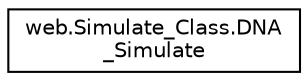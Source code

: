 digraph "Graphical Class Hierarchy"
{
  edge [fontname="Helvetica",fontsize="10",labelfontname="Helvetica",labelfontsize="10"];
  node [fontname="Helvetica",fontsize="10",shape=record];
  rankdir="LR";
  Node1 [label="web.Simulate_Class.DNA\l_Simulate",height=0.2,width=0.4,color="black", fillcolor="white", style="filled",URL="$classweb_1_1_simulate___class_1_1_d_n_a___simulate.html",tooltip="calculating DNA simulation result "];
}
